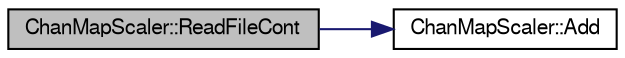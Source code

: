 digraph "ChanMapScaler::ReadFileCont"
{
  bgcolor="transparent";
  edge [fontname="FreeSans",fontsize="10",labelfontname="FreeSans",labelfontsize="10"];
  node [fontname="FreeSans",fontsize="10",shape=record];
  rankdir="LR";
  Node1 [label="ChanMapScaler::ReadFileCont",height=0.2,width=0.4,color="black", fillcolor="grey75", style="filled" fontcolor="black"];
  Node1 -> Node2 [color="midnightblue",fontsize="10",style="solid",fontname="FreeSans"];
  Node2 [label="ChanMapScaler::Add",height=0.2,width=0.4,color="black",URL="$d9/d1d/classChanMapScaler.html#ad32de43b280a7de3ca5f7db1a1266677"];
}
